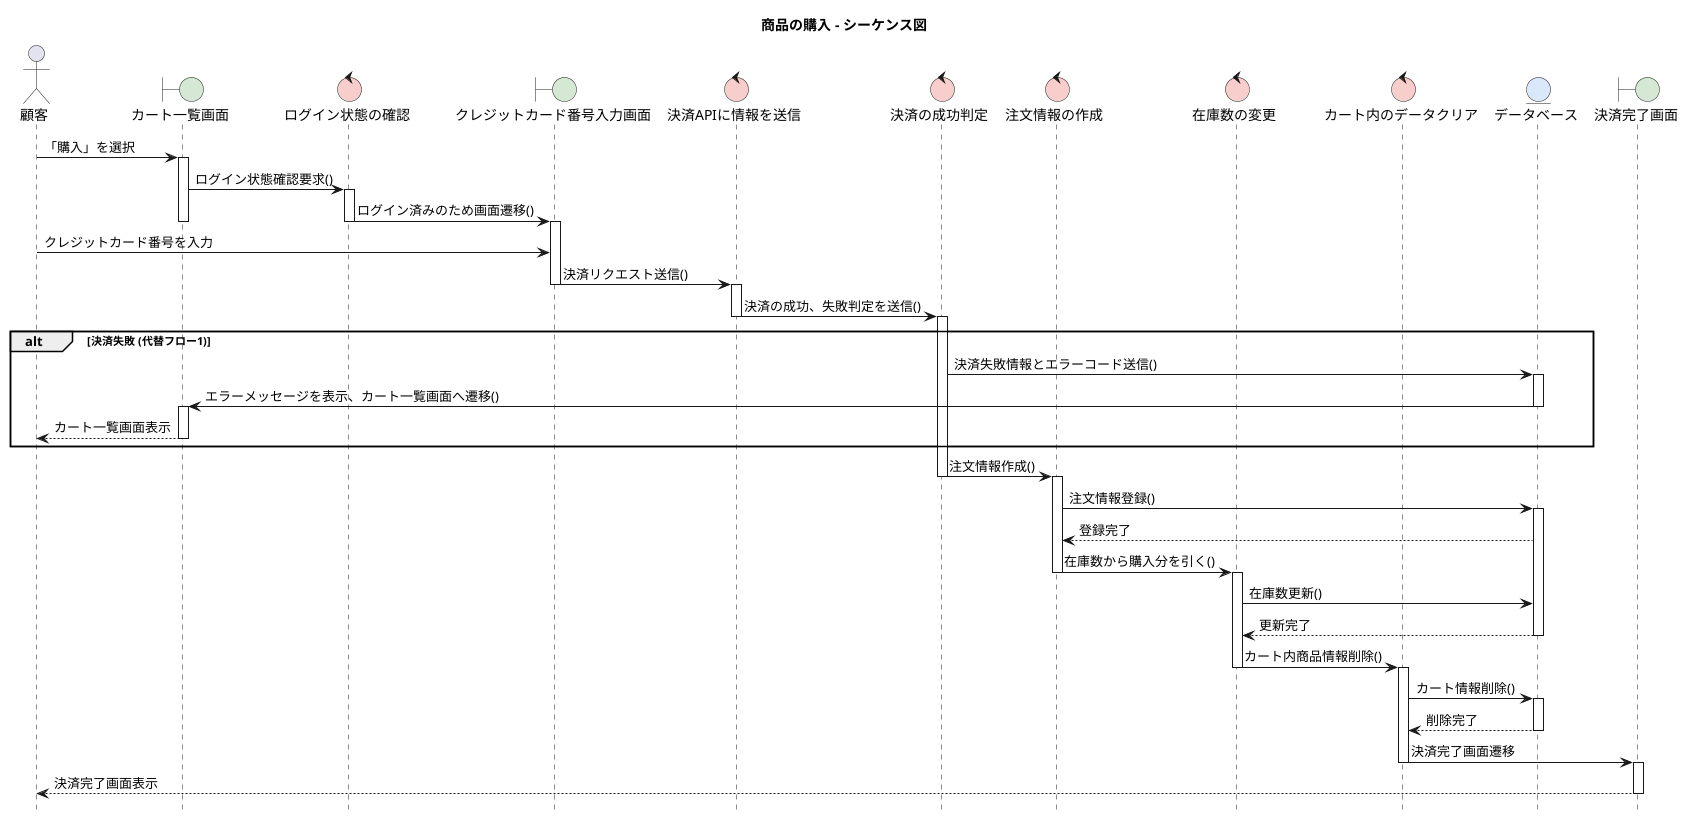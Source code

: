 @startuml
title 商品の購入 - シーケンス図
skinparam boundaryBackgroundColor #D5E8D4
skinparam controlBackgroundColor  #F8CECC
skinparam entityBackgroundColor   #DAE8FC

hide footbox

actor 顧客
boundary "カート一覧画面" as CartView
control "ログイン状態の確認" as LoginCheck 
boundary "クレジットカード番号入力画面" as CardInputView
control "決済APIに情報を送信" as PaymentSend
control "決済の成功判定" as PaymentResult
control "注文情報の作成" as CreateOrder
control "在庫数の変更" as ChangeStock
control "カート内のデータクリア" as ClearCart
entity "データベース" as DataBase
boundary "決済完了画面" as CompleteView
顧客 -> CartView : 「購入」を選択
activate CartView

CartView -> LoginCheck : ログイン状態確認要求()
activate LoginCheck
LoginCheck -> CardInputView : ログイン済みのため画面遷移()
deactivate LoginCheck
deactivate CartView
activate CardInputView

顧客 -> CardInputView : クレジットカード番号を入力
CardInputView -> PaymentSend : 決済リクエスト送信()
deactivate CardInputView
activate PaymentSend

PaymentSend -> PaymentResult : 決済の成功、失敗判定を送信()
deactivate PaymentSend
activate PaymentResult
alt 決済失敗 (代替フロー1)
    PaymentResult -> DataBase : 決済失敗情報とエラーコード送信()
    activate DataBase
    

    DataBase -> CartView : エラーメッセージを表示、カート一覧画面へ遷移()
    deactivate DataBase
    activate CartView
    
    CartView --> 顧客 : カート一覧画面表示
    deactivate CartView
end
    PaymentResult -> CreateOrder : 注文情報作成()
    deactivate PaymentResult
    activate CreateOrder
    CreateOrder -> DataBase : 注文情報登録()
    activate DataBase
    DataBase --> CreateOrder : 登録完了

    CreateOrder -> ChangeStock : 在庫数から購入分を引く()
    deactivate CreateOrder
    activate ChangeStock
    ChangeStock -> DataBase : 在庫数更新()
    DataBase --> ChangeStock : 更新完了
    deactivate DataBase
    
    ChangeStock -> ClearCart : カート内商品情報削除()
    deactivate ChangeStock
    activate ClearCart
    ClearCart -> DataBase : カート情報削除()
    activate DataBase
    DataBase --> ClearCart : 削除完了
    deactivate DataBase

    ClearCart -> CompleteView : 決済完了画面遷移
    deactivate ClearCart
    activate CompleteView
    
    CompleteView --> 顧客 : 決済完了画面表示
    deactivate CompleteView

@enduml